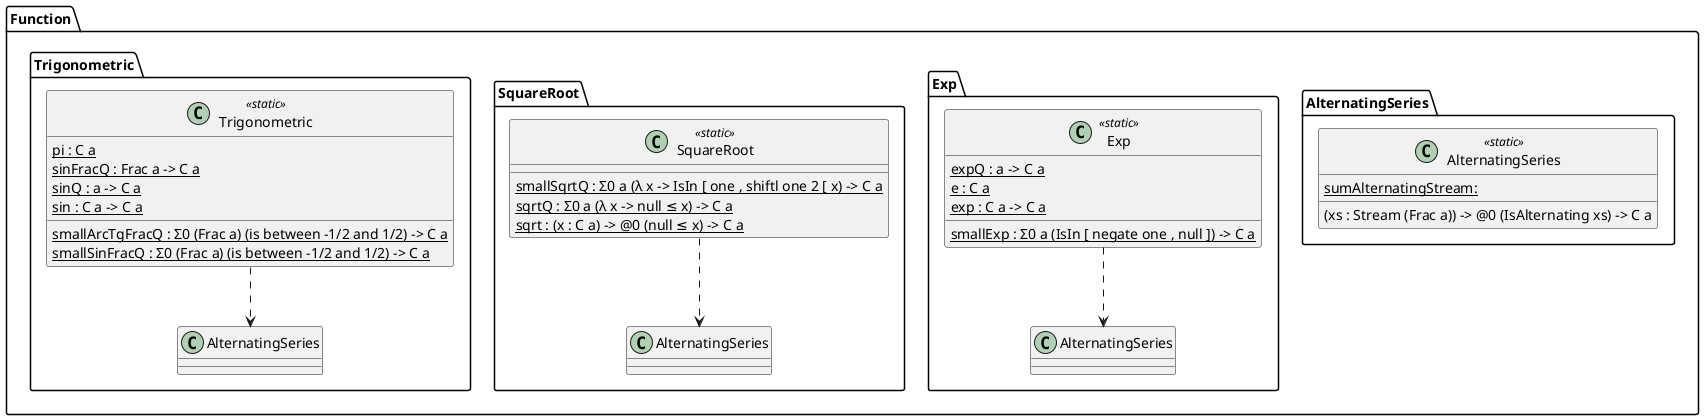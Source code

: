 @startuml function

package Function {
    'here, we always assume a is AppRational
    package AlternatingSeries {
        class AlternatingSeries<<static>> {
            {static} sumAlternatingStream:
            (xs : Stream (Frac a)) -> @0 (IsAlternating xs) -> C a
        }
    }
    package Exp {
        class Exp<<static>> {
            {static} smallExp : Σ0 a (IsIn [ negate one , null ]) -> C a
            {static} expQ : a -> C a
            {static} e : C a
            'expQUc is not really going to be used outside here
            {static} exp : C a -> C a
        }
        Exp ..> AlternatingSeries
    }
    package SquareRoot {
        class SquareRoot<<static>> {
            {static} smallSqrtQ : Σ0 a (λ x -> IsIn [ one , shiftl one 2 [ x) -> C a
            {static} sqrtQ : Σ0 a (λ x -> null ≤ x) -> C a
            'same for sqrtQUc
            {static} sqrt : (x : C a) -> @0 (null ≤ x) -> C a
        }
        SquareRoot ..> AlternatingSeries
    }
    package Trigonometric {
        class Trigonometric<<static>> {
            {static} smallArcTgFracQ : Σ0 (Frac a) (is between -1/2 and 1/2) -> C a
            ' uses smallArcTgFracQ
            {static} pi : C a
            {static} smallSinFracQ : Σ0 (Frac a) (is between -1/2 and 1/2) -> C a
            {static} sinFracQ : Frac a -> C a
            {static} sinQ : a -> C a
            {static} sin : C a -> C a
        }
        Trigonometric ..> AlternatingSeries
    }
}

@enduml
